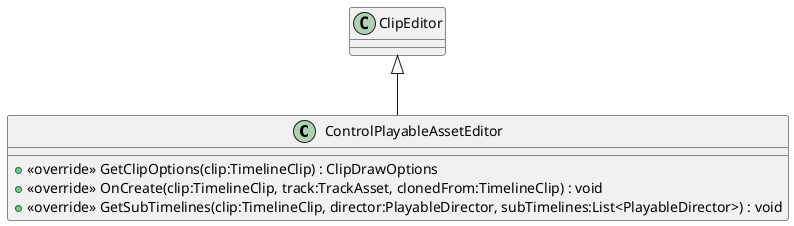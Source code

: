 @startuml
class ControlPlayableAssetEditor {
    + <<override>> GetClipOptions(clip:TimelineClip) : ClipDrawOptions
    + <<override>> OnCreate(clip:TimelineClip, track:TrackAsset, clonedFrom:TimelineClip) : void
    + <<override>> GetSubTimelines(clip:TimelineClip, director:PlayableDirector, subTimelines:List<PlayableDirector>) : void
}
ClipEditor <|-- ControlPlayableAssetEditor
@enduml
